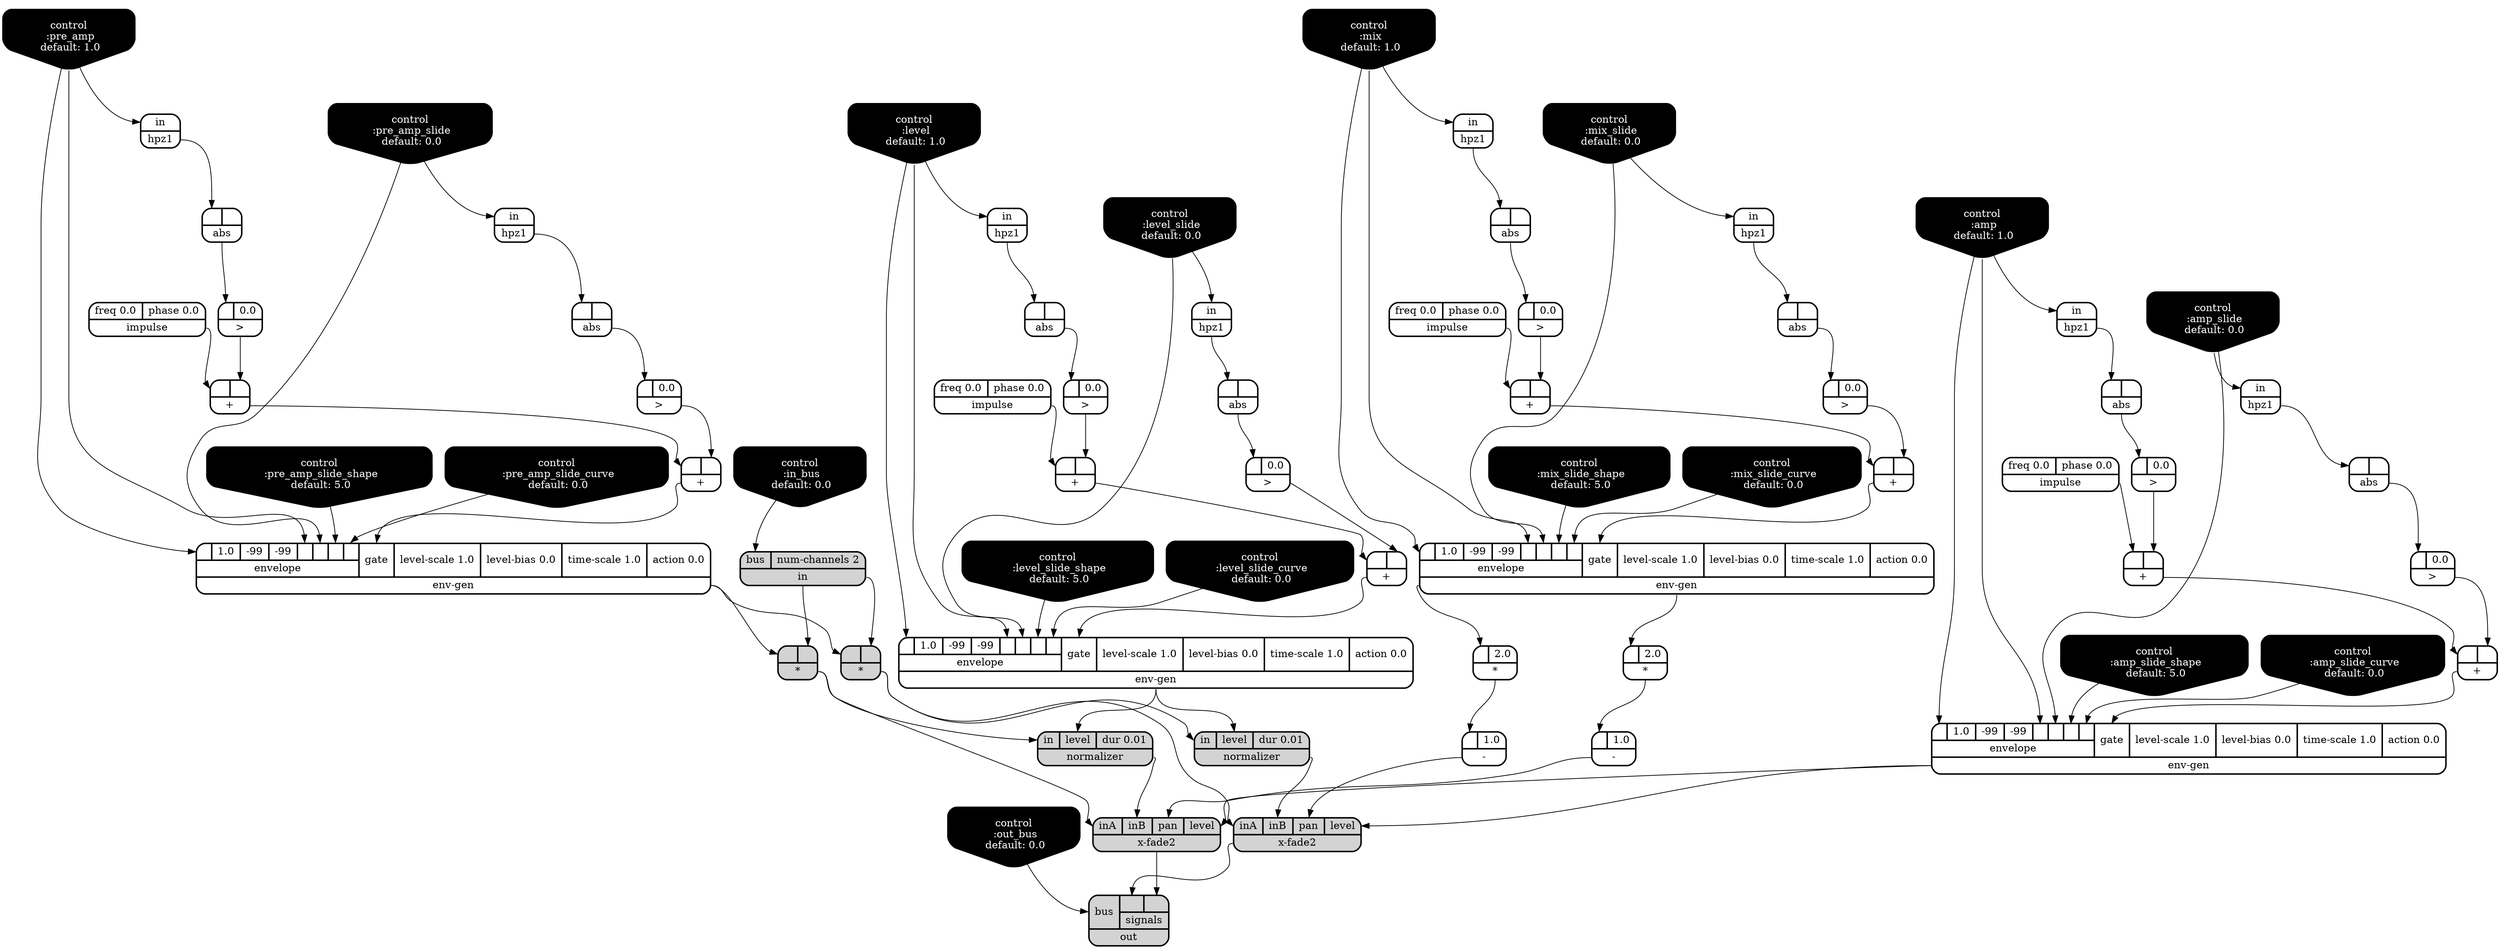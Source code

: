 digraph synthdef {
28 [label = "{{ <a> |<b> 2.0} |<__UG_NAME__>* }" style="bold, rounded" shape=record rankdir=LR];
54 [label = "{{ <a> |<b> } |<__UG_NAME__>* }" style="filled, bold, rounded"  shape=record rankdir=LR];
55 [label = "{{ <a> |<b> } |<__UG_NAME__>* }" style="filled, bold, rounded"  shape=record rankdir=LR];
63 [label = "{{ <a> |<b> 2.0} |<__UG_NAME__>* }" style="bold, rounded" shape=record rankdir=LR];
24 [label = "{{ <a> |<b> } |<__UG_NAME__>+ }" style="bold, rounded" shape=record rankdir=LR];
26 [label = "{{ <a> |<b> } |<__UG_NAME__>+ }" style="bold, rounded" shape=record rankdir=LR];
35 [label = "{{ <a> |<b> } |<__UG_NAME__>+ }" style="bold, rounded" shape=record rankdir=LR];
41 [label = "{{ <a> |<b> } |<__UG_NAME__>+ }" style="bold, rounded" shape=record rankdir=LR];
44 [label = "{{ <a> |<b> } |<__UG_NAME__>+ }" style="bold, rounded" shape=record rankdir=LR];
51 [label = "{{ <a> |<b> } |<__UG_NAME__>+ }" style="bold, rounded" shape=record rankdir=LR];
59 [label = "{{ <a> |<b> } |<__UG_NAME__>+ }" style="bold, rounded" shape=record rankdir=LR];
60 [label = "{{ <a> |<b> } |<__UG_NAME__>+ }" style="bold, rounded" shape=record rankdir=LR];
64 [label = "{{ <a> |<b> 1.0} |<__UG_NAME__>- }" style="bold, rounded" shape=record rankdir=LR];
67 [label = "{{ <a> |<b> 1.0} |<__UG_NAME__>- }" style="bold, rounded" shape=record rankdir=LR];
23 [label = "{{ <a> |<b> 0.0} |<__UG_NAME__>\> }" style="bold, rounded" shape=record rankdir=LR];
25 [label = "{{ <a> |<b> 0.0} |<__UG_NAME__>\> }" style="bold, rounded" shape=record rankdir=LR];
31 [label = "{{ <a> |<b> 0.0} |<__UG_NAME__>\> }" style="bold, rounded" shape=record rankdir=LR];
40 [label = "{{ <a> |<b> 0.0} |<__UG_NAME__>\> }" style="bold, rounded" shape=record rankdir=LR];
43 [label = "{{ <a> |<b> 0.0} |<__UG_NAME__>\> }" style="bold, rounded" shape=record rankdir=LR];
50 [label = "{{ <a> |<b> 0.0} |<__UG_NAME__>\> }" style="bold, rounded" shape=record rankdir=LR];
56 [label = "{{ <a> |<b> 0.0} |<__UG_NAME__>\> }" style="bold, rounded" shape=record rankdir=LR];
57 [label = "{{ <a> |<b> 0.0} |<__UG_NAME__>\> }" style="bold, rounded" shape=record rankdir=LR];
19 [label = "{{ <a> |<b> } |<__UG_NAME__>abs }" style="bold, rounded" shape=record rankdir=LR];
22 [label = "{{ <a> |<b> } |<__UG_NAME__>abs }" style="bold, rounded" shape=record rankdir=LR];
30 [label = "{{ <a> |<b> } |<__UG_NAME__>abs }" style="bold, rounded" shape=record rankdir=LR];
37 [label = "{{ <a> |<b> } |<__UG_NAME__>abs }" style="bold, rounded" shape=record rankdir=LR];
39 [label = "{{ <a> |<b> } |<__UG_NAME__>abs }" style="bold, rounded" shape=record rankdir=LR];
42 [label = "{{ <a> |<b> } |<__UG_NAME__>abs }" style="bold, rounded" shape=record rankdir=LR];
47 [label = "{{ <a> |<b> } |<__UG_NAME__>abs }" style="bold, rounded" shape=record rankdir=LR];
49 [label = "{{ <a> |<b> } |<__UG_NAME__>abs }" style="bold, rounded" shape=record rankdir=LR];
0 [label = "control
 :amp
 default: 1.0" shape=invhouse style="rounded, filled, bold" fillcolor=black fontcolor=white ]; 
1 [label = "control
 :amp_slide
 default: 0.0" shape=invhouse style="rounded, filled, bold" fillcolor=black fontcolor=white ]; 
2 [label = "control
 :amp_slide_shape
 default: 5.0" shape=invhouse style="rounded, filled, bold" fillcolor=black fontcolor=white ]; 
3 [label = "control
 :amp_slide_curve
 default: 0.0" shape=invhouse style="rounded, filled, bold" fillcolor=black fontcolor=white ]; 
4 [label = "control
 :mix
 default: 1.0" shape=invhouse style="rounded, filled, bold" fillcolor=black fontcolor=white ]; 
5 [label = "control
 :mix_slide
 default: 0.0" shape=invhouse style="rounded, filled, bold" fillcolor=black fontcolor=white ]; 
6 [label = "control
 :mix_slide_shape
 default: 5.0" shape=invhouse style="rounded, filled, bold" fillcolor=black fontcolor=white ]; 
7 [label = "control
 :mix_slide_curve
 default: 0.0" shape=invhouse style="rounded, filled, bold" fillcolor=black fontcolor=white ]; 
8 [label = "control
 :pre_amp
 default: 1.0" shape=invhouse style="rounded, filled, bold" fillcolor=black fontcolor=white ]; 
9 [label = "control
 :pre_amp_slide
 default: 0.0" shape=invhouse style="rounded, filled, bold" fillcolor=black fontcolor=white ]; 
10 [label = "control
 :pre_amp_slide_shape
 default: 5.0" shape=invhouse style="rounded, filled, bold" fillcolor=black fontcolor=white ]; 
11 [label = "control
 :pre_amp_slide_curve
 default: 0.0" shape=invhouse style="rounded, filled, bold" fillcolor=black fontcolor=white ]; 
12 [label = "control
 :level
 default: 1.0" shape=invhouse style="rounded, filled, bold" fillcolor=black fontcolor=white ]; 
13 [label = "control
 :level_slide
 default: 0.0" shape=invhouse style="rounded, filled, bold" fillcolor=black fontcolor=white ]; 
14 [label = "control
 :level_slide_shape
 default: 5.0" shape=invhouse style="rounded, filled, bold" fillcolor=black fontcolor=white ]; 
15 [label = "control
 :level_slide_curve
 default: 0.0" shape=invhouse style="rounded, filled, bold" fillcolor=black fontcolor=white ]; 
16 [label = "control
 :in_bus
 default: 0.0" shape=invhouse style="rounded, filled, bold" fillcolor=black fontcolor=white ]; 
17 [label = "control
 :out_bus
 default: 0.0" shape=invhouse style="rounded, filled, bold" fillcolor=black fontcolor=white ]; 
27 [label = "{{ {{<envelope___control___0>|1.0|-99|-99|<envelope___control___4>|<envelope___control___5>|<envelope___control___6>|<envelope___control___7>}|envelope}|<gate> gate|<level____scale> level-scale 1.0|<level____bias> level-bias 0.0|<time____scale> time-scale 1.0|<action> action 0.0} |<__UG_NAME__>env-gen }" style="bold, rounded" shape=record rankdir=LR];
45 [label = "{{ {{<envelope___control___0>|1.0|-99|-99|<envelope___control___4>|<envelope___control___5>|<envelope___control___6>|<envelope___control___7>}|envelope}|<gate> gate|<level____scale> level-scale 1.0|<level____bias> level-bias 0.0|<time____scale> time-scale 1.0|<action> action 0.0} |<__UG_NAME__>env-gen }" style="bold, rounded" shape=record rankdir=LR];
52 [label = "{{ {{<envelope___control___0>|1.0|-99|-99|<envelope___control___4>|<envelope___control___5>|<envelope___control___6>|<envelope___control___7>}|envelope}|<gate> gate|<level____scale> level-scale 1.0|<level____bias> level-bias 0.0|<time____scale> time-scale 1.0|<action> action 0.0} |<__UG_NAME__>env-gen }" style="bold, rounded" shape=record rankdir=LR];
61 [label = "{{ {{<envelope___control___0>|1.0|-99|-99|<envelope___control___4>|<envelope___control___5>|<envelope___control___6>|<envelope___control___7>}|envelope}|<gate> gate|<level____scale> level-scale 1.0|<level____bias> level-bias 0.0|<time____scale> time-scale 1.0|<action> action 0.0} |<__UG_NAME__>env-gen }" style="bold, rounded" shape=record rankdir=LR];
18 [label = "{{ <in> in} |<__UG_NAME__>hpz1 }" style="bold, rounded" shape=record rankdir=LR];
21 [label = "{{ <in> in} |<__UG_NAME__>hpz1 }" style="bold, rounded" shape=record rankdir=LR];
29 [label = "{{ <in> in} |<__UG_NAME__>hpz1 }" style="bold, rounded" shape=record rankdir=LR];
32 [label = "{{ <in> in} |<__UG_NAME__>hpz1 }" style="bold, rounded" shape=record rankdir=LR];
33 [label = "{{ <in> in} |<__UG_NAME__>hpz1 }" style="bold, rounded" shape=record rankdir=LR];
36 [label = "{{ <in> in} |<__UG_NAME__>hpz1 }" style="bold, rounded" shape=record rankdir=LR];
46 [label = "{{ <in> in} |<__UG_NAME__>hpz1 }" style="bold, rounded" shape=record rankdir=LR];
48 [label = "{{ <in> in} |<__UG_NAME__>hpz1 }" style="bold, rounded" shape=record rankdir=LR];
20 [label = "{{ <freq> freq 0.0|<phase> phase 0.0} |<__UG_NAME__>impulse }" style="bold, rounded" shape=record rankdir=LR];
34 [label = "{{ <freq> freq 0.0|<phase> phase 0.0} |<__UG_NAME__>impulse }" style="bold, rounded" shape=record rankdir=LR];
38 [label = "{{ <freq> freq 0.0|<phase> phase 0.0} |<__UG_NAME__>impulse }" style="bold, rounded" shape=record rankdir=LR];
58 [label = "{{ <freq> freq 0.0|<phase> phase 0.0} |<__UG_NAME__>impulse }" style="bold, rounded" shape=record rankdir=LR];
53 [label = "{{ <bus> bus|<num____channels> num-channels 2} |<__UG_NAME__>in }" style="filled, bold, rounded"  shape=record rankdir=LR];
62 [label = "{{ <in> in|<level> level|<dur> dur 0.01} |<__UG_NAME__>normalizer }" style="filled, bold, rounded"  shape=record rankdir=LR];
66 [label = "{{ <in> in|<level> level|<dur> dur 0.01} |<__UG_NAME__>normalizer }" style="filled, bold, rounded"  shape=record rankdir=LR];
69 [label = "{{ <bus> bus|{{<signals___x____fade2___0>|<signals___x____fade2___1>}|signals}} |<__UG_NAME__>out }" style="filled, bold, rounded"  shape=record rankdir=LR];
65 [label = "{{ <ina> inA|<inb> inB|<pan> pan|<level> level} |<__UG_NAME__>x-fade2 }" style="filled, bold, rounded"  shape=record rankdir=LR];
68 [label = "{{ <ina> inA|<inb> inB|<pan> pan|<level> level} |<__UG_NAME__>x-fade2 }" style="filled, bold, rounded"  shape=record rankdir=LR];

27:__UG_NAME__ -> 28:a ;
53:__UG_NAME__ -> 54:b ;
52:__UG_NAME__ -> 54:a ;
53:__UG_NAME__ -> 55:b ;
52:__UG_NAME__ -> 55:a ;
27:__UG_NAME__ -> 63:a ;
23:__UG_NAME__ -> 24:b ;
20:__UG_NAME__ -> 24:a ;
25:__UG_NAME__ -> 26:b ;
24:__UG_NAME__ -> 26:a ;
31:__UG_NAME__ -> 35:b ;
34:__UG_NAME__ -> 35:a ;
40:__UG_NAME__ -> 41:b ;
38:__UG_NAME__ -> 41:a ;
43:__UG_NAME__ -> 44:b ;
41:__UG_NAME__ -> 44:a ;
50:__UG_NAME__ -> 51:b ;
35:__UG_NAME__ -> 51:a ;
56:__UG_NAME__ -> 59:b ;
58:__UG_NAME__ -> 59:a ;
57:__UG_NAME__ -> 60:b ;
59:__UG_NAME__ -> 60:a ;
63:__UG_NAME__ -> 64:a ;
28:__UG_NAME__ -> 67:a ;
22:__UG_NAME__ -> 23:a ;
19:__UG_NAME__ -> 25:a ;
30:__UG_NAME__ -> 31:a ;
39:__UG_NAME__ -> 40:a ;
42:__UG_NAME__ -> 43:a ;
49:__UG_NAME__ -> 50:a ;
47:__UG_NAME__ -> 56:a ;
37:__UG_NAME__ -> 57:a ;
18:__UG_NAME__ -> 19:a ;
21:__UG_NAME__ -> 22:a ;
29:__UG_NAME__ -> 30:a ;
36:__UG_NAME__ -> 37:a ;
33:__UG_NAME__ -> 39:a ;
32:__UG_NAME__ -> 42:a ;
46:__UG_NAME__ -> 47:a ;
48:__UG_NAME__ -> 49:a ;
26:__UG_NAME__ -> 27:gate ;
4:__UG_NAME__ -> 27:envelope___control___0 ;
4:__UG_NAME__ -> 27:envelope___control___4 ;
5:__UG_NAME__ -> 27:envelope___control___5 ;
6:__UG_NAME__ -> 27:envelope___control___6 ;
7:__UG_NAME__ -> 27:envelope___control___7 ;
44:__UG_NAME__ -> 45:gate ;
0:__UG_NAME__ -> 45:envelope___control___0 ;
0:__UG_NAME__ -> 45:envelope___control___4 ;
1:__UG_NAME__ -> 45:envelope___control___5 ;
2:__UG_NAME__ -> 45:envelope___control___6 ;
3:__UG_NAME__ -> 45:envelope___control___7 ;
51:__UG_NAME__ -> 52:gate ;
8:__UG_NAME__ -> 52:envelope___control___0 ;
8:__UG_NAME__ -> 52:envelope___control___4 ;
9:__UG_NAME__ -> 52:envelope___control___5 ;
10:__UG_NAME__ -> 52:envelope___control___6 ;
11:__UG_NAME__ -> 52:envelope___control___7 ;
60:__UG_NAME__ -> 61:gate ;
12:__UG_NAME__ -> 61:envelope___control___0 ;
12:__UG_NAME__ -> 61:envelope___control___4 ;
13:__UG_NAME__ -> 61:envelope___control___5 ;
14:__UG_NAME__ -> 61:envelope___control___6 ;
15:__UG_NAME__ -> 61:envelope___control___7 ;
5:__UG_NAME__ -> 18:in ;
4:__UG_NAME__ -> 21:in ;
8:__UG_NAME__ -> 29:in ;
1:__UG_NAME__ -> 32:in ;
0:__UG_NAME__ -> 33:in ;
13:__UG_NAME__ -> 36:in ;
12:__UG_NAME__ -> 46:in ;
9:__UG_NAME__ -> 48:in ;
16:__UG_NAME__ -> 53:bus ;
61:__UG_NAME__ -> 62:level ;
54:__UG_NAME__ -> 62:in ;
61:__UG_NAME__ -> 66:level ;
55:__UG_NAME__ -> 66:in ;
68:__UG_NAME__ -> 69:signals___x____fade2___0 ;
65:__UG_NAME__ -> 69:signals___x____fade2___1 ;
17:__UG_NAME__ -> 69:bus ;
45:__UG_NAME__ -> 65:level ;
64:__UG_NAME__ -> 65:pan ;
62:__UG_NAME__ -> 65:inb ;
54:__UG_NAME__ -> 65:ina ;
45:__UG_NAME__ -> 68:level ;
67:__UG_NAME__ -> 68:pan ;
66:__UG_NAME__ -> 68:inb ;
55:__UG_NAME__ -> 68:ina ;

}